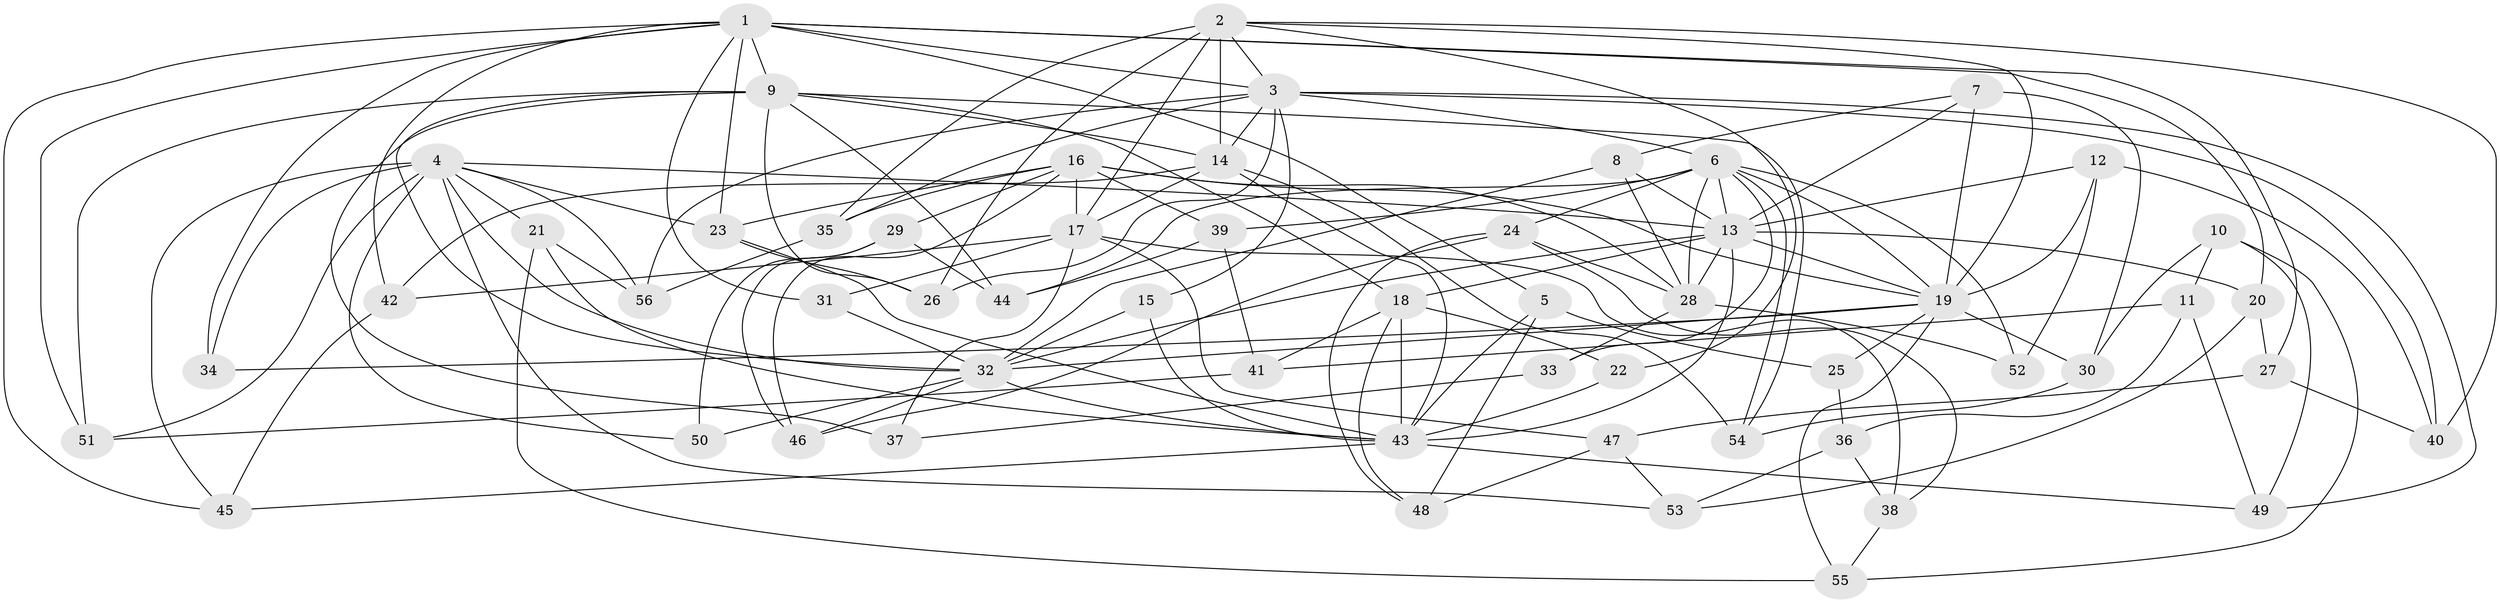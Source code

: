 // original degree distribution, {4: 1.0}
// Generated by graph-tools (version 1.1) at 2025/53/03/04/25 22:53:59]
// undirected, 56 vertices, 147 edges
graph export_dot {
  node [color=gray90,style=filled];
  1;
  2;
  3;
  4;
  5;
  6;
  7;
  8;
  9;
  10;
  11;
  12;
  13;
  14;
  15;
  16;
  17;
  18;
  19;
  20;
  21;
  22;
  23;
  24;
  25;
  26;
  27;
  28;
  29;
  30;
  31;
  32;
  33;
  34;
  35;
  36;
  37;
  38;
  39;
  40;
  41;
  42;
  43;
  44;
  45;
  46;
  47;
  48;
  49;
  50;
  51;
  52;
  53;
  54;
  55;
  56;
  1 -- 3 [weight=1.0];
  1 -- 5 [weight=1.0];
  1 -- 9 [weight=2.0];
  1 -- 20 [weight=1.0];
  1 -- 23 [weight=1.0];
  1 -- 27 [weight=1.0];
  1 -- 31 [weight=1.0];
  1 -- 34 [weight=1.0];
  1 -- 42 [weight=1.0];
  1 -- 45 [weight=1.0];
  1 -- 51 [weight=1.0];
  2 -- 3 [weight=1.0];
  2 -- 14 [weight=2.0];
  2 -- 17 [weight=2.0];
  2 -- 19 [weight=1.0];
  2 -- 22 [weight=1.0];
  2 -- 26 [weight=1.0];
  2 -- 35 [weight=1.0];
  2 -- 40 [weight=1.0];
  3 -- 6 [weight=1.0];
  3 -- 14 [weight=1.0];
  3 -- 15 [weight=1.0];
  3 -- 26 [weight=1.0];
  3 -- 35 [weight=1.0];
  3 -- 40 [weight=1.0];
  3 -- 49 [weight=1.0];
  3 -- 56 [weight=1.0];
  4 -- 13 [weight=1.0];
  4 -- 21 [weight=1.0];
  4 -- 23 [weight=2.0];
  4 -- 32 [weight=1.0];
  4 -- 34 [weight=2.0];
  4 -- 45 [weight=1.0];
  4 -- 50 [weight=1.0];
  4 -- 51 [weight=1.0];
  4 -- 53 [weight=1.0];
  4 -- 56 [weight=1.0];
  5 -- 25 [weight=1.0];
  5 -- 43 [weight=1.0];
  5 -- 48 [weight=1.0];
  6 -- 13 [weight=1.0];
  6 -- 19 [weight=1.0];
  6 -- 24 [weight=2.0];
  6 -- 28 [weight=1.0];
  6 -- 33 [weight=1.0];
  6 -- 39 [weight=1.0];
  6 -- 44 [weight=1.0];
  6 -- 52 [weight=2.0];
  6 -- 54 [weight=1.0];
  7 -- 8 [weight=1.0];
  7 -- 13 [weight=1.0];
  7 -- 19 [weight=1.0];
  7 -- 30 [weight=1.0];
  8 -- 13 [weight=1.0];
  8 -- 28 [weight=1.0];
  8 -- 32 [weight=1.0];
  9 -- 14 [weight=1.0];
  9 -- 18 [weight=1.0];
  9 -- 26 [weight=1.0];
  9 -- 32 [weight=1.0];
  9 -- 37 [weight=1.0];
  9 -- 44 [weight=1.0];
  9 -- 51 [weight=1.0];
  9 -- 54 [weight=1.0];
  10 -- 11 [weight=1.0];
  10 -- 30 [weight=1.0];
  10 -- 49 [weight=1.0];
  10 -- 55 [weight=1.0];
  11 -- 36 [weight=1.0];
  11 -- 41 [weight=1.0];
  11 -- 49 [weight=1.0];
  12 -- 13 [weight=1.0];
  12 -- 19 [weight=1.0];
  12 -- 40 [weight=1.0];
  12 -- 52 [weight=1.0];
  13 -- 18 [weight=2.0];
  13 -- 19 [weight=1.0];
  13 -- 20 [weight=1.0];
  13 -- 28 [weight=1.0];
  13 -- 32 [weight=1.0];
  13 -- 43 [weight=1.0];
  14 -- 17 [weight=1.0];
  14 -- 42 [weight=1.0];
  14 -- 43 [weight=1.0];
  14 -- 54 [weight=1.0];
  15 -- 32 [weight=1.0];
  15 -- 43 [weight=2.0];
  16 -- 17 [weight=3.0];
  16 -- 19 [weight=1.0];
  16 -- 23 [weight=1.0];
  16 -- 28 [weight=1.0];
  16 -- 29 [weight=1.0];
  16 -- 35 [weight=1.0];
  16 -- 39 [weight=1.0];
  16 -- 46 [weight=1.0];
  17 -- 31 [weight=1.0];
  17 -- 37 [weight=2.0];
  17 -- 38 [weight=1.0];
  17 -- 42 [weight=1.0];
  17 -- 47 [weight=1.0];
  18 -- 22 [weight=2.0];
  18 -- 41 [weight=1.0];
  18 -- 43 [weight=1.0];
  18 -- 48 [weight=1.0];
  19 -- 25 [weight=2.0];
  19 -- 30 [weight=1.0];
  19 -- 32 [weight=1.0];
  19 -- 34 [weight=1.0];
  19 -- 55 [weight=1.0];
  20 -- 27 [weight=1.0];
  20 -- 53 [weight=1.0];
  21 -- 43 [weight=1.0];
  21 -- 55 [weight=1.0];
  21 -- 56 [weight=1.0];
  22 -- 43 [weight=1.0];
  23 -- 26 [weight=1.0];
  23 -- 43 [weight=1.0];
  24 -- 28 [weight=1.0];
  24 -- 38 [weight=1.0];
  24 -- 46 [weight=1.0];
  24 -- 48 [weight=1.0];
  25 -- 36 [weight=1.0];
  27 -- 40 [weight=1.0];
  27 -- 47 [weight=1.0];
  28 -- 33 [weight=2.0];
  28 -- 52 [weight=1.0];
  29 -- 44 [weight=1.0];
  29 -- 46 [weight=1.0];
  29 -- 50 [weight=1.0];
  30 -- 54 [weight=1.0];
  31 -- 32 [weight=2.0];
  32 -- 43 [weight=1.0];
  32 -- 46 [weight=1.0];
  32 -- 50 [weight=2.0];
  33 -- 37 [weight=1.0];
  35 -- 56 [weight=1.0];
  36 -- 38 [weight=1.0];
  36 -- 53 [weight=1.0];
  38 -- 55 [weight=1.0];
  39 -- 41 [weight=1.0];
  39 -- 44 [weight=1.0];
  41 -- 51 [weight=1.0];
  42 -- 45 [weight=1.0];
  43 -- 45 [weight=1.0];
  43 -- 49 [weight=1.0];
  47 -- 48 [weight=1.0];
  47 -- 53 [weight=1.0];
}
